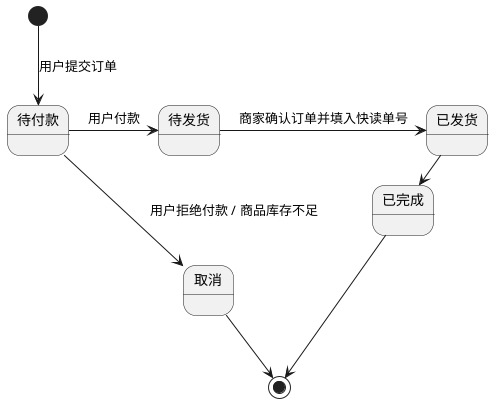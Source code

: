 @startuml

[*] --> 待付款: 用户提交订单

待付款 --> 取消: 用户拒绝付款 / 商品库存不足
取消 --> [*]

待付款 -> 待发货: 用户付款
待发货 -> 已发货: 商家确认订单并填入快读单号
已发货 -> 已完成: 用户确认收到 / 订单超时？
已完成 --> [*]

@enduml

